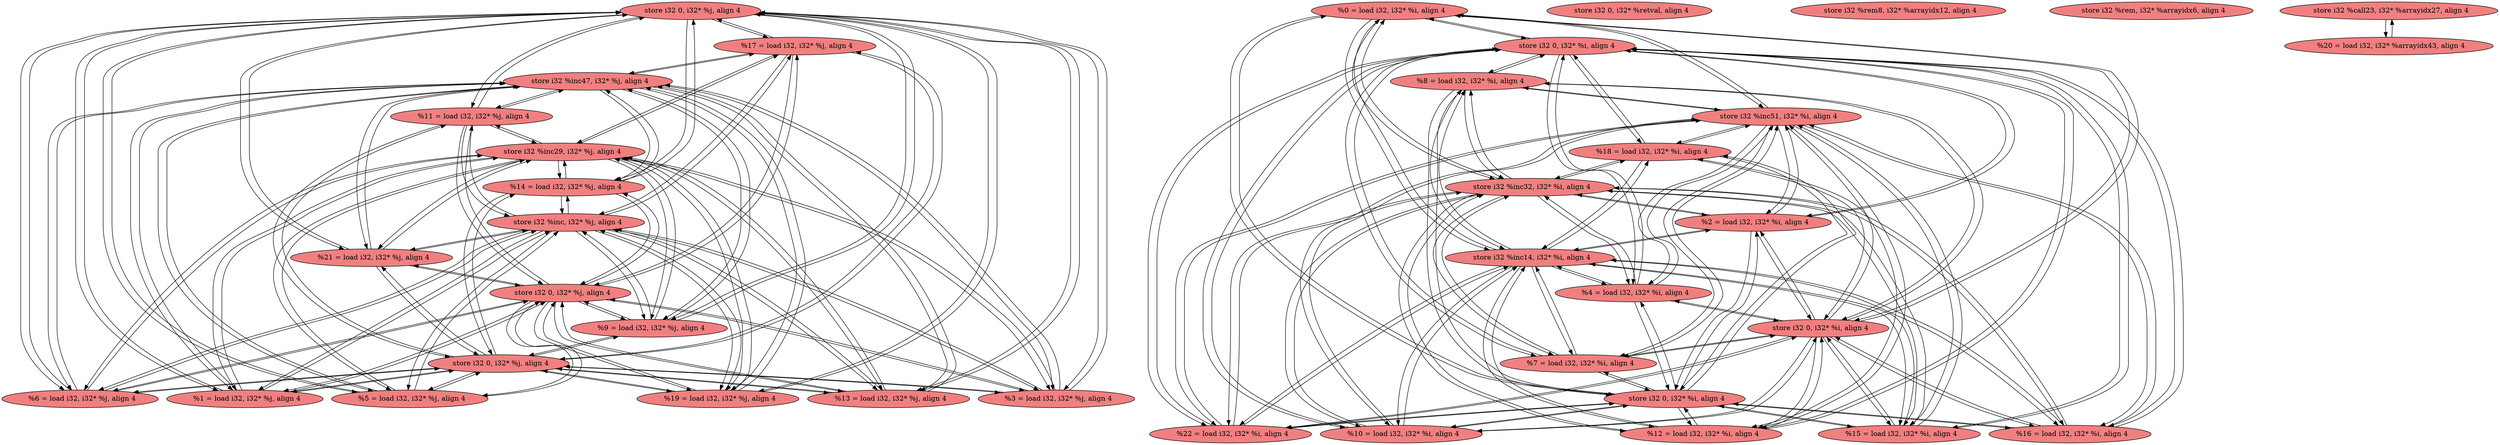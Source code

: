 
digraph G {


node163 [fillcolor=lightcoral,label="  store i32 0, i32* %j, align 4",shape=ellipse,style=filled ]
node182 [fillcolor=lightcoral,label="  %17 = load i32, i32* %j, align 4",shape=ellipse,style=filled ]
node162 [fillcolor=lightcoral,label="  %6 = load i32, i32* %j, align 4",shape=ellipse,style=filled ]
node161 [fillcolor=lightcoral,label="  %3 = load i32, i32* %j, align 4",shape=ellipse,style=filled ]
node159 [fillcolor=lightcoral,label="  %0 = load i32, i32* %i, align 4",shape=ellipse,style=filled ]
node171 [fillcolor=lightcoral,label="  store i32 0, i32* %retval, align 4",shape=ellipse,style=filled ]
node157 [fillcolor=lightcoral,label="  store i32 0, i32* %j, align 4",shape=ellipse,style=filled ]
node160 [fillcolor=lightcoral,label="  store i32 0, i32* %i, align 4",shape=ellipse,style=filled ]
node172 [fillcolor=lightcoral,label="  %12 = load i32, i32* %i, align 4",shape=ellipse,style=filled ]
node180 [fillcolor=lightcoral,label="  store i32 0, i32* %j, align 4",shape=ellipse,style=filled ]
node186 [fillcolor=lightcoral,label="  %19 = load i32, i32* %j, align 4",shape=ellipse,style=filled ]
node158 [fillcolor=lightcoral,label="  store i32 %rem8, i32* %arrayidx12, align 4",shape=ellipse,style=filled ]
node149 [fillcolor=lightcoral,label="  %22 = load i32, i32* %i, align 4",shape=ellipse,style=filled ]
node151 [fillcolor=lightcoral,label="  store i32 0, i32* %i, align 4",shape=ellipse,style=filled ]
node156 [fillcolor=lightcoral,label="  store i32 %rem, i32* %arrayidx6, align 4",shape=ellipse,style=filled ]
node176 [fillcolor=lightcoral,label="  store i32 %call23, i32* %arrayidx27, align 4",shape=ellipse,style=filled ]
node150 [fillcolor=lightcoral,label="  store i32 0, i32* %i, align 4",shape=ellipse,style=filled ]
node154 [fillcolor=lightcoral,label="  store i32 %inc14, i32* %i, align 4",shape=ellipse,style=filled ]
node153 [fillcolor=lightcoral,label="  store i32 %inc, i32* %j, align 4",shape=ellipse,style=filled ]
node185 [fillcolor=lightcoral,label="  %15 = load i32, i32* %i, align 4",shape=ellipse,style=filled ]
node155 [fillcolor=lightcoral,label="  store i32 %inc32, i32* %i, align 4",shape=ellipse,style=filled ]
node148 [fillcolor=lightcoral,label="  store i32 %inc51, i32* %i, align 4",shape=ellipse,style=filled ]
node166 [fillcolor=lightcoral,label="  %1 = load i32, i32* %j, align 4",shape=ellipse,style=filled ]
node152 [fillcolor=lightcoral,label="  %16 = load i32, i32* %i, align 4",shape=ellipse,style=filled ]
node179 [fillcolor=lightcoral,label="  store i32 %inc29, i32* %j, align 4",shape=ellipse,style=filled ]
node174 [fillcolor=lightcoral,label="  %13 = load i32, i32* %j, align 4",shape=ellipse,style=filled ]
node164 [fillcolor=lightcoral,label="  store i32 %inc47, i32* %j, align 4",shape=ellipse,style=filled ]
node165 [fillcolor=lightcoral,label="  %5 = load i32, i32* %j, align 4",shape=ellipse,style=filled ]
node169 [fillcolor=lightcoral,label="  %10 = load i32, i32* %i, align 4",shape=ellipse,style=filled ]
node167 [fillcolor=lightcoral,label="  %7 = load i32, i32* %i, align 4",shape=ellipse,style=filled ]
node168 [fillcolor=lightcoral,label="  %4 = load i32, i32* %i, align 4",shape=ellipse,style=filled ]
node170 [fillcolor=lightcoral,label="  %9 = load i32, i32* %j, align 4",shape=ellipse,style=filled ]
node173 [fillcolor=lightcoral,label="  %21 = load i32, i32* %j, align 4",shape=ellipse,style=filled ]
node175 [fillcolor=lightcoral,label="  %2 = load i32, i32* %i, align 4",shape=ellipse,style=filled ]
node183 [fillcolor=lightcoral,label="  %20 = load i32, i32* %arrayidx43, align 4",shape=ellipse,style=filled ]
node184 [fillcolor=lightcoral,label="  %18 = load i32, i32* %i, align 4",shape=ellipse,style=filled ]
node177 [fillcolor=lightcoral,label="  %14 = load i32, i32* %j, align 4",shape=ellipse,style=filled ]
node178 [fillcolor=lightcoral,label="  %8 = load i32, i32* %i, align 4",shape=ellipse,style=filled ]
node181 [fillcolor=lightcoral,label="  %11 = load i32, i32* %j, align 4",shape=ellipse,style=filled ]

node182->node179 [ ]
node183->node176 [ ]
node148->node178 [ ]
node148->node172 [ ]
node166->node163 [ ]
node151->node172 [ ]
node155->node172 [ ]
node181->node164 [ ]
node180->node174 [ ]
node174->node180 [ ]
node174->node164 [ ]
node180->node181 [ ]
node184->node150 [ ]
node169->node148 [ ]
node177->node153 [ ]
node153->node177 [ ]
node148->node169 [ ]
node162->node153 [ ]
node153->node162 [ ]
node157->node173 [ ]
node159->node151 [ ]
node185->node148 [ ]
node151->node159 [ ]
node148->node185 [ ]
node157->node182 [ ]
node157->node177 [ ]
node164->node182 [ ]
node177->node164 [ ]
node164->node177 [ ]
node178->node151 [ ]
node151->node178 [ ]
node170->node164 [ ]
node150->node152 [ ]
node152->node150 [ ]
node150->node185 [ ]
node172->node150 [ ]
node150->node169 [ ]
node179->node181 [ ]
node160->node159 [ ]
node159->node160 [ ]
node149->node154 [ ]
node154->node152 [ ]
node152->node154 [ ]
node154->node185 [ ]
node185->node154 [ ]
node163->node181 [ ]
node186->node164 [ ]
node169->node154 [ ]
node157->node181 [ ]
node182->node164 [ ]
node154->node175 [ ]
node167->node151 [ ]
node154->node172 [ ]
node175->node154 [ ]
node167->node155 [ ]
node181->node163 [ ]
node157->node166 [ ]
node164->node174 [ ]
node166->node157 [ ]
node167->node154 [ ]
node185->node151 [ ]
node155->node159 [ ]
node157->node174 [ ]
node178->node155 [ ]
node175->node155 [ ]
node179->node174 [ ]
node174->node179 [ ]
node174->node157 [ ]
node168->node154 [ ]
node168->node155 [ ]
node163->node174 [ ]
node167->node150 [ ]
node148->node167 [ ]
node155->node168 [ ]
node163->node173 [ ]
node182->node157 [ ]
node150->node178 [ ]
node181->node157 [ ]
node166->node153 [ ]
node153->node165 [ ]
node180->node161 [ ]
node181->node180 [ ]
node160->node175 [ ]
node157->node161 [ ]
node168->node150 [ ]
node178->node150 [ ]
node181->node153 [ ]
node174->node163 [ ]
node184->node154 [ ]
node165->node157 [ ]
node149->node150 [ ]
node149->node155 [ ]
node155->node167 [ ]
node179->node162 [ ]
node151->node175 [ ]
node160->node169 [ ]
node164->node161 [ ]
node150->node167 [ ]
node180->node162 [ ]
node162->node164 [ ]
node164->node162 [ ]
node154->node168 [ ]
node182->node163 [ ]
node149->node148 [ ]
node151->node152 [ ]
node186->node157 [ ]
node154->node159 [ ]
node151->node149 [ ]
node153->node166 [ ]
node185->node155 [ ]
node180->node170 [ ]
node184->node151 [ ]
node165->node164 [ ]
node153->node182 [ ]
node175->node151 [ ]
node150->node184 [ ]
node173->node153 [ ]
node165->node153 [ ]
node150->node168 [ ]
node163->node186 [ ]
node186->node179 [ ]
node163->node182 [ ]
node170->node180 [ ]
node163->node161 [ ]
node173->node180 [ ]
node157->node186 [ ]
node161->node153 [ ]
node148->node149 [ ]
node173->node157 [ ]
node172->node154 [ ]
node175->node160 [ ]
node154->node167 [ ]
node150->node159 [ ]
node166->node180 [ ]
node152->node151 [ ]
node178->node148 [ ]
node168->node148 [ ]
node164->node186 [ ]
node160->node168 [ ]
node151->node184 [ ]
node185->node160 [ ]
node151->node185 [ ]
node159->node155 [ ]
node184->node148 [ ]
node184->node155 [ ]
node151->node169 [ ]
node159->node150 [ ]
node152->node155 [ ]
node177->node180 [ ]
node153->node161 [ ]
node176->node183 [ ]
node177->node157 [ ]
node166->node164 [ ]
node169->node151 [ ]
node179->node173 [ ]
node155->node152 [ ]
node154->node169 [ ]
node154->node184 [ ]
node172->node148 [ ]
node163->node166 [ ]
node180->node182 [ ]
node155->node149 [ ]
node180->node173 [ ]
node162->node179 [ ]
node148->node175 [ ]
node173->node179 [ ]
node149->node151 [ ]
node178->node154 [ ]
node182->node180 [ ]
node153->node181 [ ]
node161->node164 [ ]
node186->node153 [ ]
node148->node184 [ ]
node163->node177 [ ]
node164->node181 [ ]
node177->node163 [ ]
node175->node148 [ ]
node179->node182 [ ]
node154->node149 [ ]
node151->node168 [ ]
node149->node160 [ ]
node160->node149 [ ]
node155->node185 [ ]
node179->node166 [ ]
node162->node157 [ ]
node150->node175 [ ]
node165->node179 [ ]
node160->node185 [ ]
node179->node165 [ ]
node152->node160 [ ]
node166->node179 [ ]
node160->node152 [ ]
node167->node148 [ ]
node168->node151 [ ]
node155->node169 [ ]
node148->node152 [ ]
node169->node155 [ ]
node150->node149 [ ]
node153->node173 [ ]
node164->node173 [ ]
node182->node153 [ ]
node181->node179 [ ]
node153->node174 [ ]
node164->node166 [ ]
node168->node160 [ ]
node172->node151 [ ]
node155->node184 [ ]
node161->node157 [ ]
node180->node177 [ ]
node164->node165 [ ]
node164->node170 [ ]
node157->node170 [ ]
node170->node153 [ ]
node155->node175 [ ]
node177->node179 [ ]
node179->node177 [ ]
node180->node166 [ ]
node160->node178 [ ]
node179->node170 [ ]
node178->node160 [ ]
node148->node168 [ ]
node157->node162 [ ]
node161->node179 [ ]
node153->node170 [ ]
node163->node165 [ ]
node162->node180 [ ]
node179->node161 [ ]
node173->node164 [ ]
node157->node165 [ ]
node186->node180 [ ]
node179->node186 [ ]
node154->node178 [ ]
node180->node186 [ ]
node185->node150 [ ]
node186->node163 [ ]
node184->node160 [ ]
node155->node178 [ ]
node174->node153 [ ]
node170->node179 [ ]
node159->node154 [ ]
node175->node150 [ ]
node167->node160 [ ]
node173->node163 [ ]
node165->node180 [ ]
node180->node165 [ ]
node165->node163 [ ]
node160->node167 [ ]
node169->node160 [ ]
node169->node150 [ ]
node148->node159 [ ]
node151->node167 [ ]
node160->node184 [ ]
node159->node148 [ ]
node170->node157 [ ]
node161->node163 [ ]
node161->node180 [ ]
node153->node186 [ ]
node160->node172 [ ]
node150->node172 [ ]
node172->node160 [ ]
node163->node162 [ ]
node163->node170 [ ]
node172->node155 [ ]
node170->node163 [ ]
node152->node148 [ ]
node162->node163 [ ]


}
